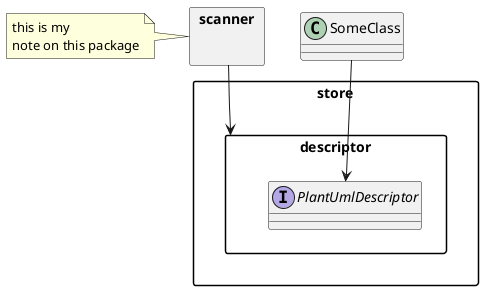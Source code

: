 @startuml

skinparam packageStyle rect

class SomeClass
package scanner as myscanner {}
package store {
    package descriptor {
        interface PlantUmlDescriptor
    }
}
note left of myscanner
  this is my
  note on this package
end note

myscanner --> descriptor
SomeClass --> PlantUmlDescriptor

@enduml
